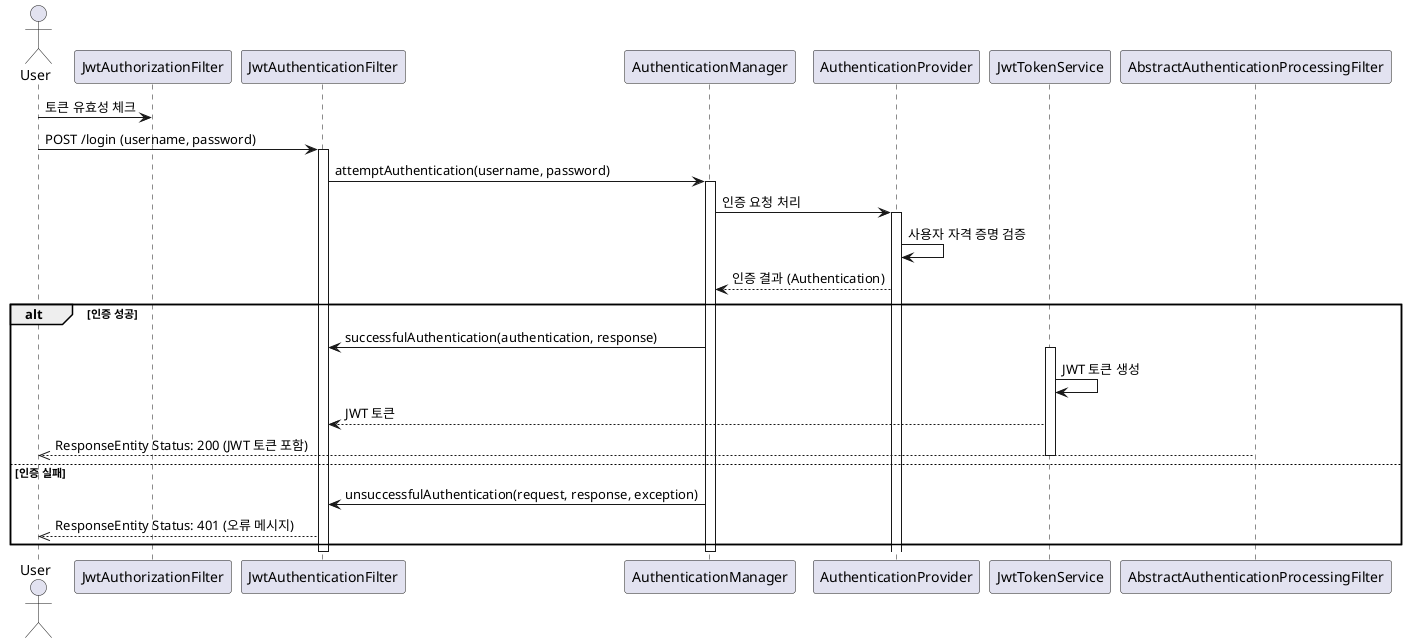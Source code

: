 @startuml

actor User

User -> JwtAuthorizationFilter: 토큰 유효성 체크

User -> JwtAuthenticationFilter: POST /login (username, password)
activate JwtAuthenticationFilter

JwtAuthenticationFilter -> AuthenticationManager: attemptAuthentication(username, password)
activate AuthenticationManager

AuthenticationManager -> AuthenticationProvider: 인증 요청 처리
activate AuthenticationProvider

AuthenticationProvider -> AuthenticationProvider: 사용자 자격 증명 검증
AuthenticationProvider --> AuthenticationManager: 인증 결과 (Authentication)

alt 인증 성공
    AuthenticationManager -> JwtAuthenticationFilter: successfulAuthentication(authentication, response)
    activate JwtTokenService

    JwtTokenService -> JwtTokenService: JWT 토큰 생성
    JwtTokenService --> JwtAuthenticationFilter: JWT 토큰
    AbstractAuthenticationProcessingFilter -->> User: ResponseEntity Status: 200 (JWT 토큰 포함)
    deactivate JwtTokenService

else 인증 실패
    AuthenticationManager -> JwtAuthenticationFilter: unsuccessfulAuthentication(request, response, exception)
    JwtAuthenticationFilter -->> User: ResponseEntity Status: 401 (오류 메시지)
end

deactivate AuthenticationManager
deactivate JwtAuthenticationFilter

@enduml